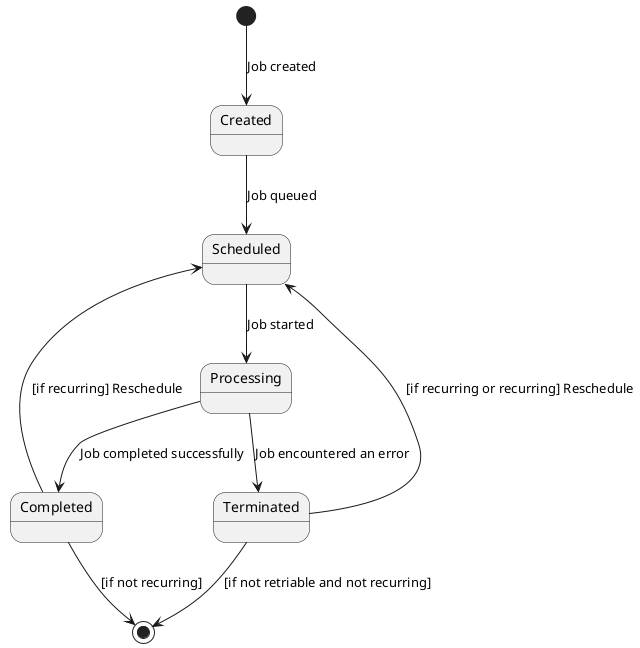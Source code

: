 @startuml
[*] --> Created : Job created

Created --> Scheduled : Job queued
Scheduled --> Processing : Job started
Processing --> Completed : Job completed successfully
Processing --> Terminated : Job encountered an error
Terminated --> Scheduled : [if recurring or recurring] Reschedule
Completed --> Scheduled : [if recurring] Reschedule
Terminated --> [*] : [if not retriable and not recurring]
Completed --> [*] : [if not recurring]

' Processing --> Cancelled : Job was cancelled
' Processing --> TimedOut : Job exceeded time limit
' TimedOut --> Scheduled : [if retriable] Reschedule

@enduml